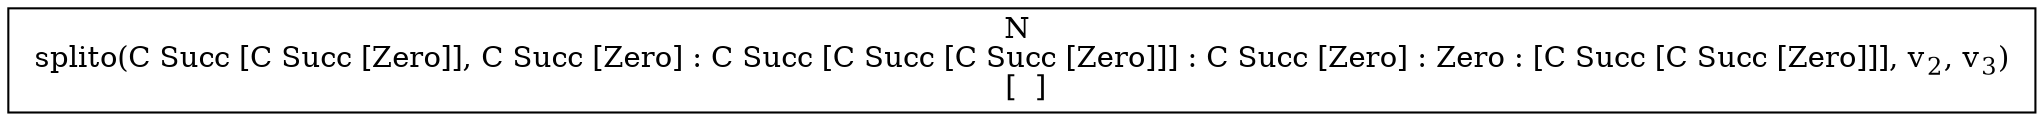 digraph {
    graph [rankdir=TB
          ,bgcolor=transparent];
    node [shape=box
         ,fillcolor=white
         ,style=filled];
    0 [label=<N <BR/> splito(C Succ [C Succ [Zero]], C Succ [Zero] : C Succ [C Succ [C Succ [Zero]]] : C Succ [Zero] : Zero : [C Succ [C Succ [Zero]]], v<SUB>2</SUB>, v<SUB>3</SUB>) <BR/>  [  ] >];
}